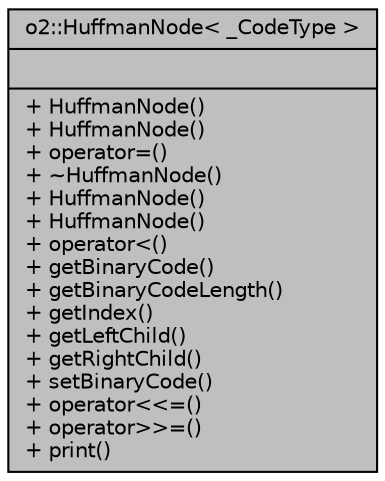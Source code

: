 digraph "o2::HuffmanNode&lt; _CodeType &gt;"
{
 // INTERACTIVE_SVG=YES
  bgcolor="transparent";
  edge [fontname="Helvetica",fontsize="10",labelfontname="Helvetica",labelfontsize="10"];
  node [fontname="Helvetica",fontsize="10",shape=record];
  Node1 [label="{o2::HuffmanNode\< _CodeType \>\n||+ HuffmanNode()\l+ HuffmanNode()\l+ operator=()\l+ ~HuffmanNode()\l+ HuffmanNode()\l+ HuffmanNode()\l+ operator\<()\l+ getBinaryCode()\l+ getBinaryCodeLength()\l+ getIndex()\l+ getLeftChild()\l+ getRightChild()\l+ setBinaryCode()\l+ operator\<\<=()\l+ operator\>\>=()\l+ print()\l}",height=0.2,width=0.4,color="black", fillcolor="grey75", style="filled" fontcolor="black"];
}
